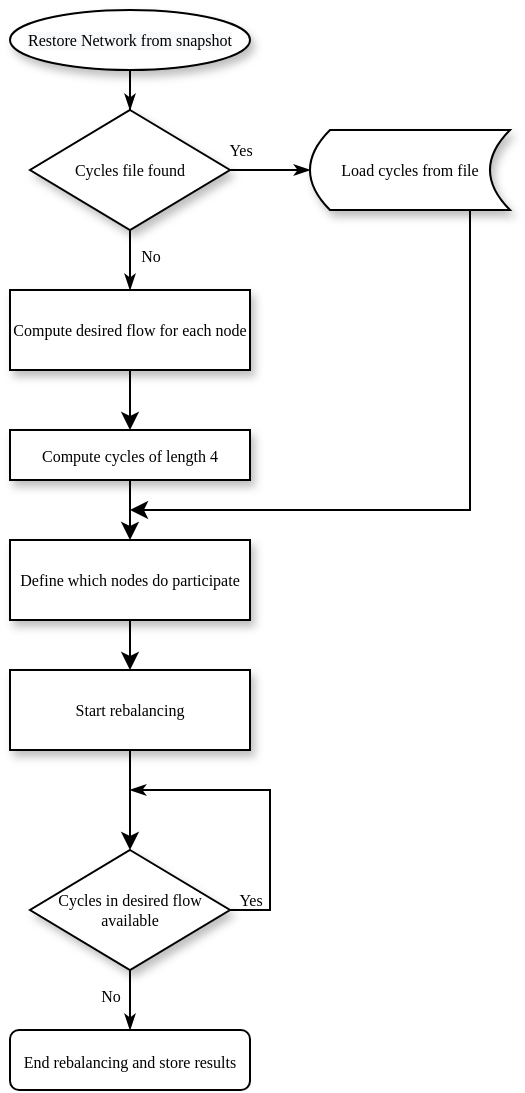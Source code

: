<mxfile version="13.3.9" type="device"><diagram name="Page-1" id="edf60f1a-56cd-e834-aa8a-f176f3a09ee4"><mxGraphModel dx="256" dy="189" grid="1" gridSize="10" guides="1" tooltips="1" connect="1" arrows="1" fold="1" page="1" pageScale="1" pageWidth="1100" pageHeight="850" background="#ffffff" math="0" shadow="0"><root><mxCell id="0"/><mxCell id="1" parent="0"/><mxCell id="60e70716793133e9-32" style="edgeStyle=orthogonalEdgeStyle;rounded=0;html=1;labelBackgroundColor=none;startSize=5;endArrow=classicThin;endFill=1;endSize=5;jettySize=auto;orthogonalLoop=1;strokeWidth=1;fontFamily=Verdana;fontSize=8" parent="1" source="N7QcBF-J281585ZtQaYW-12" target="60e70716793133e9-5" edge="1"><mxGeometry relative="1" as="geometry"><mxPoint x="250" y="170" as="sourcePoint"/></mxGeometry></mxCell><mxCell id="60e70716793133e9-33" value="Yes" style="edgeStyle=orthogonalEdgeStyle;rounded=0;html=1;labelBackgroundColor=none;startSize=5;endArrow=classicThin;endFill=1;endSize=5;jettySize=auto;orthogonalLoop=1;strokeWidth=1;fontFamily=Verdana;fontSize=8" parent="1" source="60e70716793133e9-5" target="N7QcBF-J281585ZtQaYW-1" edge="1"><mxGeometry x="-0.778" y="10" relative="1" as="geometry"><mxPoint as="offset"/><mxPoint x="390" y="250" as="targetPoint"/></mxGeometry></mxCell><mxCell id="60e70716793133e9-37" value="No" style="edgeStyle=orthogonalEdgeStyle;rounded=0;html=1;labelBackgroundColor=none;startSize=5;endArrow=classicThin;endFill=1;endSize=5;jettySize=auto;orthogonalLoop=1;strokeWidth=1;fontFamily=Verdana;fontSize=8" parent="1" source="60e70716793133e9-5" target="60e70716793133e9-10" edge="1"><mxGeometry x="-0.5" y="10" relative="1" as="geometry"><mxPoint as="offset"/></mxGeometry></mxCell><mxCell id="60e70716793133e9-5" value="Cycles file found" style="rhombus;whiteSpace=wrap;html=1;rounded=0;shadow=1;labelBackgroundColor=none;strokeWidth=1;fontFamily=Verdana;fontSize=8;align=center;" parent="1" vertex="1"><mxGeometry x="200" y="190" width="100" height="60" as="geometry"/></mxCell><mxCell id="N7QcBF-J281585ZtQaYW-4" style="edgeStyle=orthogonalEdgeStyle;rounded=0;orthogonalLoop=1;jettySize=auto;html=1;" parent="1" source="60e70716793133e9-9" target="N7QcBF-J281585ZtQaYW-5" edge="1"><mxGeometry relative="1" as="geometry"><mxPoint x="250" y="425" as="targetPoint"/></mxGeometry></mxCell><mxCell id="60e70716793133e9-9" value="Compute cycles of length 4" style="whiteSpace=wrap;html=1;rounded=0;shadow=1;labelBackgroundColor=none;strokeWidth=1;fontFamily=Verdana;fontSize=8;align=center;" parent="1" vertex="1"><mxGeometry x="190" y="350" width="120" height="25" as="geometry"/></mxCell><mxCell id="N7QcBF-J281585ZtQaYW-3" value="" style="edgeStyle=orthogonalEdgeStyle;rounded=0;orthogonalLoop=1;jettySize=auto;html=1;" parent="1" source="60e70716793133e9-10" target="60e70716793133e9-9" edge="1"><mxGeometry relative="1" as="geometry"/></mxCell><mxCell id="60e70716793133e9-10" value="Compute desired flow for each node" style="whiteSpace=wrap;html=1;rounded=0;shadow=1;labelBackgroundColor=none;strokeWidth=1;fontFamily=Verdana;fontSize=8;align=center;" parent="1" vertex="1"><mxGeometry x="190" y="280" width="120" height="40" as="geometry"/></mxCell><mxCell id="N7QcBF-J281585ZtQaYW-10" value="" style="edgeStyle=orthogonalEdgeStyle;rounded=0;orthogonalLoop=1;jettySize=auto;html=1;" parent="1" source="N7QcBF-J281585ZtQaYW-5" target="N7QcBF-J281585ZtQaYW-9" edge="1"><mxGeometry relative="1" as="geometry"/></mxCell><mxCell id="N7QcBF-J281585ZtQaYW-5" value="Define which nodes do participate" style="whiteSpace=wrap;html=1;rounded=0;shadow=1;labelBackgroundColor=none;strokeWidth=1;fontFamily=Verdana;fontSize=8;align=center;spacing=6;" parent="1" vertex="1"><mxGeometry x="190" y="405" width="120" height="40" as="geometry"/></mxCell><mxCell id="N7QcBF-J281585ZtQaYW-11" style="edgeStyle=orthogonalEdgeStyle;rounded=0;orthogonalLoop=1;jettySize=auto;html=1;" parent="1" source="N7QcBF-J281585ZtQaYW-9" target="60e70716793133e9-14" edge="1"><mxGeometry relative="1" as="geometry"/></mxCell><mxCell id="N7QcBF-J281585ZtQaYW-9" value="Start rebalancing" style="whiteSpace=wrap;html=1;rounded=0;shadow=1;labelBackgroundColor=none;strokeWidth=1;fontFamily=Verdana;fontSize=8;align=center;spacing=6;" parent="1" vertex="1"><mxGeometry x="190" y="470" width="120" height="40" as="geometry"/></mxCell><mxCell id="60e70716793133e9-43" value="Yes" style="edgeStyle=orthogonalEdgeStyle;rounded=0;html=1;labelBackgroundColor=none;startSize=5;endArrow=classicThin;endFill=1;endSize=5;jettySize=auto;orthogonalLoop=1;strokeWidth=1;fontFamily=Verdana;fontSize=8;exitX=1;exitY=0.5;exitDx=0;exitDy=0;" parent="1" source="60e70716793133e9-14" edge="1"><mxGeometry x="-0.667" y="10" relative="1" as="geometry"><mxPoint as="offset"/><mxPoint x="250" y="530" as="targetPoint"/><Array as="points"><mxPoint x="320" y="590"/><mxPoint x="320" y="530"/><mxPoint x="250" y="530"/></Array></mxGeometry></mxCell><mxCell id="60e70716793133e9-44" value="No" style="edgeStyle=orthogonalEdgeStyle;rounded=0;html=1;labelBackgroundColor=none;startSize=5;endArrow=classicThin;endFill=1;endSize=5;jettySize=auto;orthogonalLoop=1;strokeWidth=1;fontFamily=Verdana;fontSize=8" parent="1" source="60e70716793133e9-14" target="N7QcBF-J281585ZtQaYW-14" edge="1"><mxGeometry x="-0.5" y="-10" relative="1" as="geometry"><mxPoint as="offset"/><mxPoint x="250" y="660" as="targetPoint"/><Array as="points"/></mxGeometry></mxCell><mxCell id="60e70716793133e9-14" value="Cycles in desired flow available" style="rhombus;whiteSpace=wrap;html=1;rounded=0;shadow=1;labelBackgroundColor=none;strokeWidth=1;fontFamily=Verdana;fontSize=8;align=center;" parent="1" vertex="1"><mxGeometry x="200" y="560" width="100" height="60" as="geometry"/></mxCell><mxCell id="N7QcBF-J281585ZtQaYW-7" style="edgeStyle=orthogonalEdgeStyle;rounded=0;orthogonalLoop=1;jettySize=auto;html=1;" parent="1" source="N7QcBF-J281585ZtQaYW-1" edge="1"><mxGeometry relative="1" as="geometry"><Array as="points"><mxPoint x="420" y="390"/></Array><mxPoint x="250" y="390" as="targetPoint"/></mxGeometry></mxCell><mxCell id="N7QcBF-J281585ZtQaYW-1" value="Load cycles from file" style="shape=dataStorage;whiteSpace=wrap;html=1;rounded=0;shadow=1;fontFamily=Verdana;fontSize=8;strokeWidth=1;labelBackgroundColor=none;" parent="1" vertex="1"><mxGeometry x="340" y="200" width="100" height="40" as="geometry"/></mxCell><mxCell id="N7QcBF-J281585ZtQaYW-12" value="&lt;meta charset=&quot;utf-8&quot;&gt;&lt;span style=&quot;color: rgb(0, 0, 0); font-family: verdana; font-size: 8px; font-style: normal; font-weight: 400; letter-spacing: normal; text-align: center; text-indent: 0px; text-transform: none; word-spacing: 0px; background-color: rgb(248, 249, 250); display: inline; float: none;&quot;&gt;Restore Network from snapshot&lt;/span&gt;" style="ellipse;whiteSpace=wrap;html=1;rounded=0;shadow=1;fontFamily=Verdana;fontSize=8;strokeWidth=1;labelBackgroundColor=none;" parent="1" vertex="1"><mxGeometry x="190" y="140" width="120" height="30" as="geometry"/></mxCell><mxCell id="N7QcBF-J281585ZtQaYW-14" value="&lt;span style=&quot;font-family: &amp;#34;verdana&amp;#34; ; font-size: 8px&quot;&gt;End rebalancing and store results&lt;/span&gt;" style="rounded=1;whiteSpace=wrap;html=1;" parent="1" vertex="1"><mxGeometry x="190" y="650" width="120" height="30" as="geometry"/></mxCell></root></mxGraphModel></diagram></mxfile>